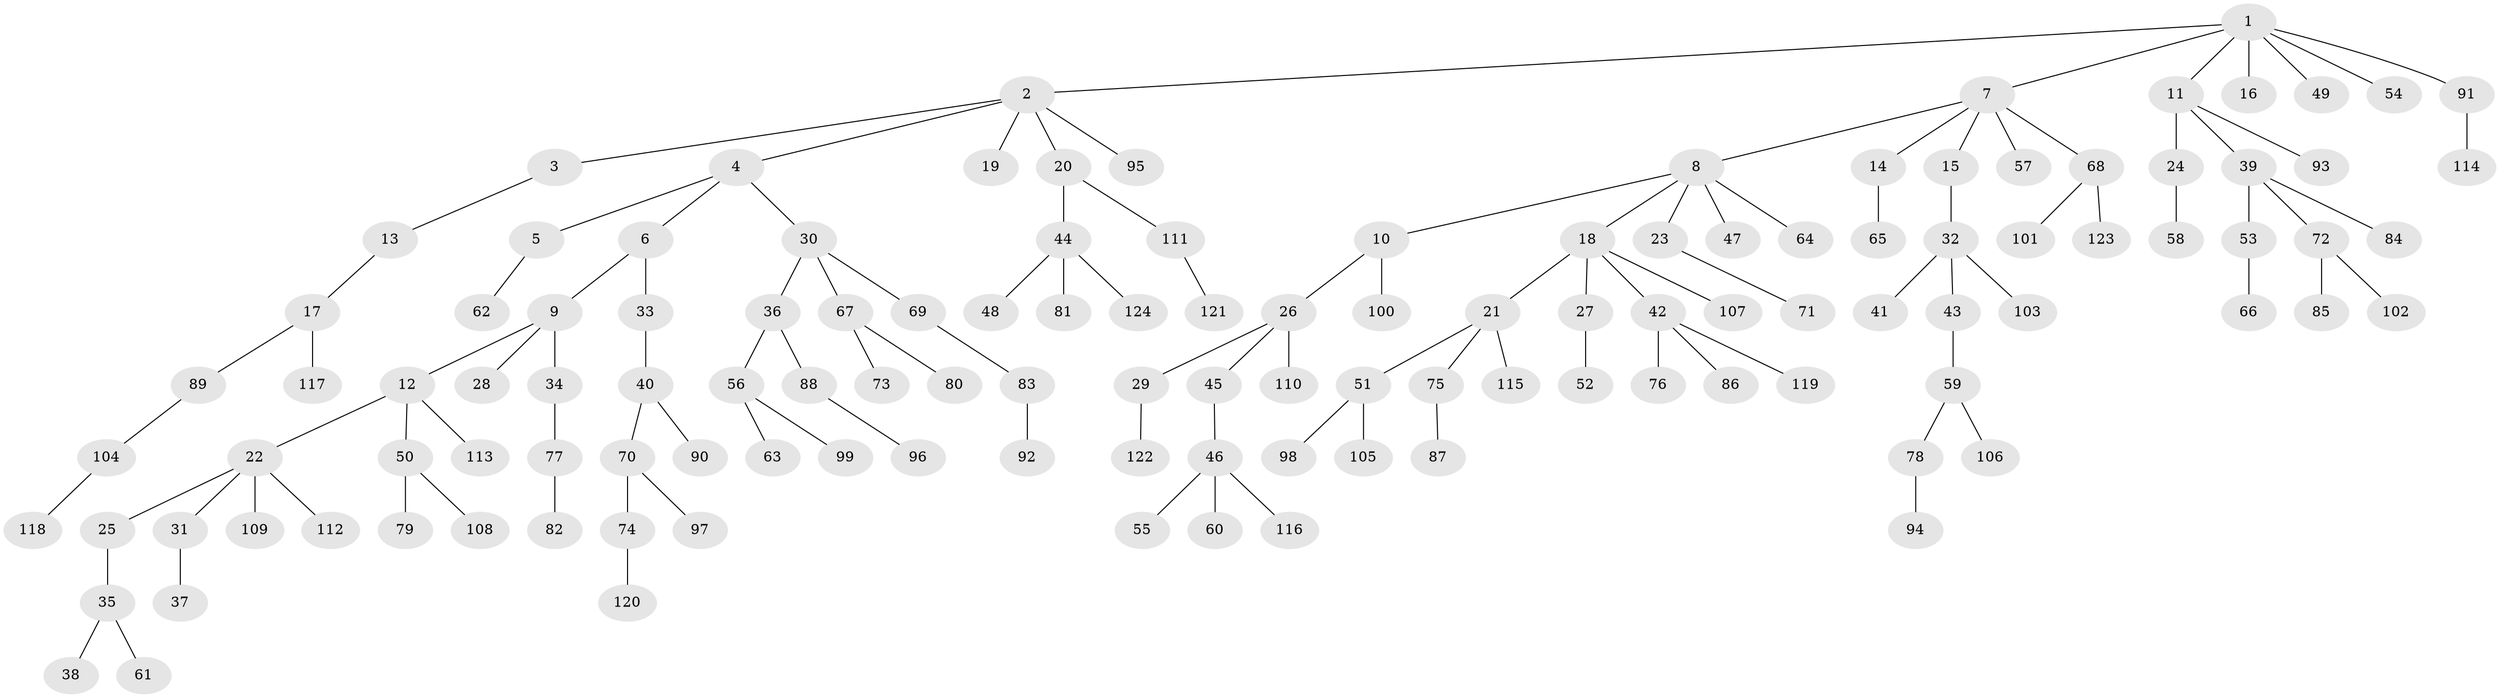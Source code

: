 // coarse degree distribution, {8: 0.05405405405405406, 2: 0.08108108108108109, 6: 0.02702702702702703, 3: 0.05405405405405406, 4: 0.08108108108108109, 1: 0.7027027027027027}
// Generated by graph-tools (version 1.1) at 2025/19/03/04/25 18:19:06]
// undirected, 124 vertices, 123 edges
graph export_dot {
graph [start="1"]
  node [color=gray90,style=filled];
  1;
  2;
  3;
  4;
  5;
  6;
  7;
  8;
  9;
  10;
  11;
  12;
  13;
  14;
  15;
  16;
  17;
  18;
  19;
  20;
  21;
  22;
  23;
  24;
  25;
  26;
  27;
  28;
  29;
  30;
  31;
  32;
  33;
  34;
  35;
  36;
  37;
  38;
  39;
  40;
  41;
  42;
  43;
  44;
  45;
  46;
  47;
  48;
  49;
  50;
  51;
  52;
  53;
  54;
  55;
  56;
  57;
  58;
  59;
  60;
  61;
  62;
  63;
  64;
  65;
  66;
  67;
  68;
  69;
  70;
  71;
  72;
  73;
  74;
  75;
  76;
  77;
  78;
  79;
  80;
  81;
  82;
  83;
  84;
  85;
  86;
  87;
  88;
  89;
  90;
  91;
  92;
  93;
  94;
  95;
  96;
  97;
  98;
  99;
  100;
  101;
  102;
  103;
  104;
  105;
  106;
  107;
  108;
  109;
  110;
  111;
  112;
  113;
  114;
  115;
  116;
  117;
  118;
  119;
  120;
  121;
  122;
  123;
  124;
  1 -- 2;
  1 -- 7;
  1 -- 11;
  1 -- 16;
  1 -- 49;
  1 -- 54;
  1 -- 91;
  2 -- 3;
  2 -- 4;
  2 -- 19;
  2 -- 20;
  2 -- 95;
  3 -- 13;
  4 -- 5;
  4 -- 6;
  4 -- 30;
  5 -- 62;
  6 -- 9;
  6 -- 33;
  7 -- 8;
  7 -- 14;
  7 -- 15;
  7 -- 57;
  7 -- 68;
  8 -- 10;
  8 -- 18;
  8 -- 23;
  8 -- 47;
  8 -- 64;
  9 -- 12;
  9 -- 28;
  9 -- 34;
  10 -- 26;
  10 -- 100;
  11 -- 24;
  11 -- 39;
  11 -- 93;
  12 -- 22;
  12 -- 50;
  12 -- 113;
  13 -- 17;
  14 -- 65;
  15 -- 32;
  17 -- 89;
  17 -- 117;
  18 -- 21;
  18 -- 27;
  18 -- 42;
  18 -- 107;
  20 -- 44;
  20 -- 111;
  21 -- 51;
  21 -- 75;
  21 -- 115;
  22 -- 25;
  22 -- 31;
  22 -- 109;
  22 -- 112;
  23 -- 71;
  24 -- 58;
  25 -- 35;
  26 -- 29;
  26 -- 45;
  26 -- 110;
  27 -- 52;
  29 -- 122;
  30 -- 36;
  30 -- 67;
  30 -- 69;
  31 -- 37;
  32 -- 41;
  32 -- 43;
  32 -- 103;
  33 -- 40;
  34 -- 77;
  35 -- 38;
  35 -- 61;
  36 -- 56;
  36 -- 88;
  39 -- 53;
  39 -- 72;
  39 -- 84;
  40 -- 70;
  40 -- 90;
  42 -- 76;
  42 -- 86;
  42 -- 119;
  43 -- 59;
  44 -- 48;
  44 -- 81;
  44 -- 124;
  45 -- 46;
  46 -- 55;
  46 -- 60;
  46 -- 116;
  50 -- 79;
  50 -- 108;
  51 -- 98;
  51 -- 105;
  53 -- 66;
  56 -- 63;
  56 -- 99;
  59 -- 78;
  59 -- 106;
  67 -- 73;
  67 -- 80;
  68 -- 101;
  68 -- 123;
  69 -- 83;
  70 -- 74;
  70 -- 97;
  72 -- 85;
  72 -- 102;
  74 -- 120;
  75 -- 87;
  77 -- 82;
  78 -- 94;
  83 -- 92;
  88 -- 96;
  89 -- 104;
  91 -- 114;
  104 -- 118;
  111 -- 121;
}
